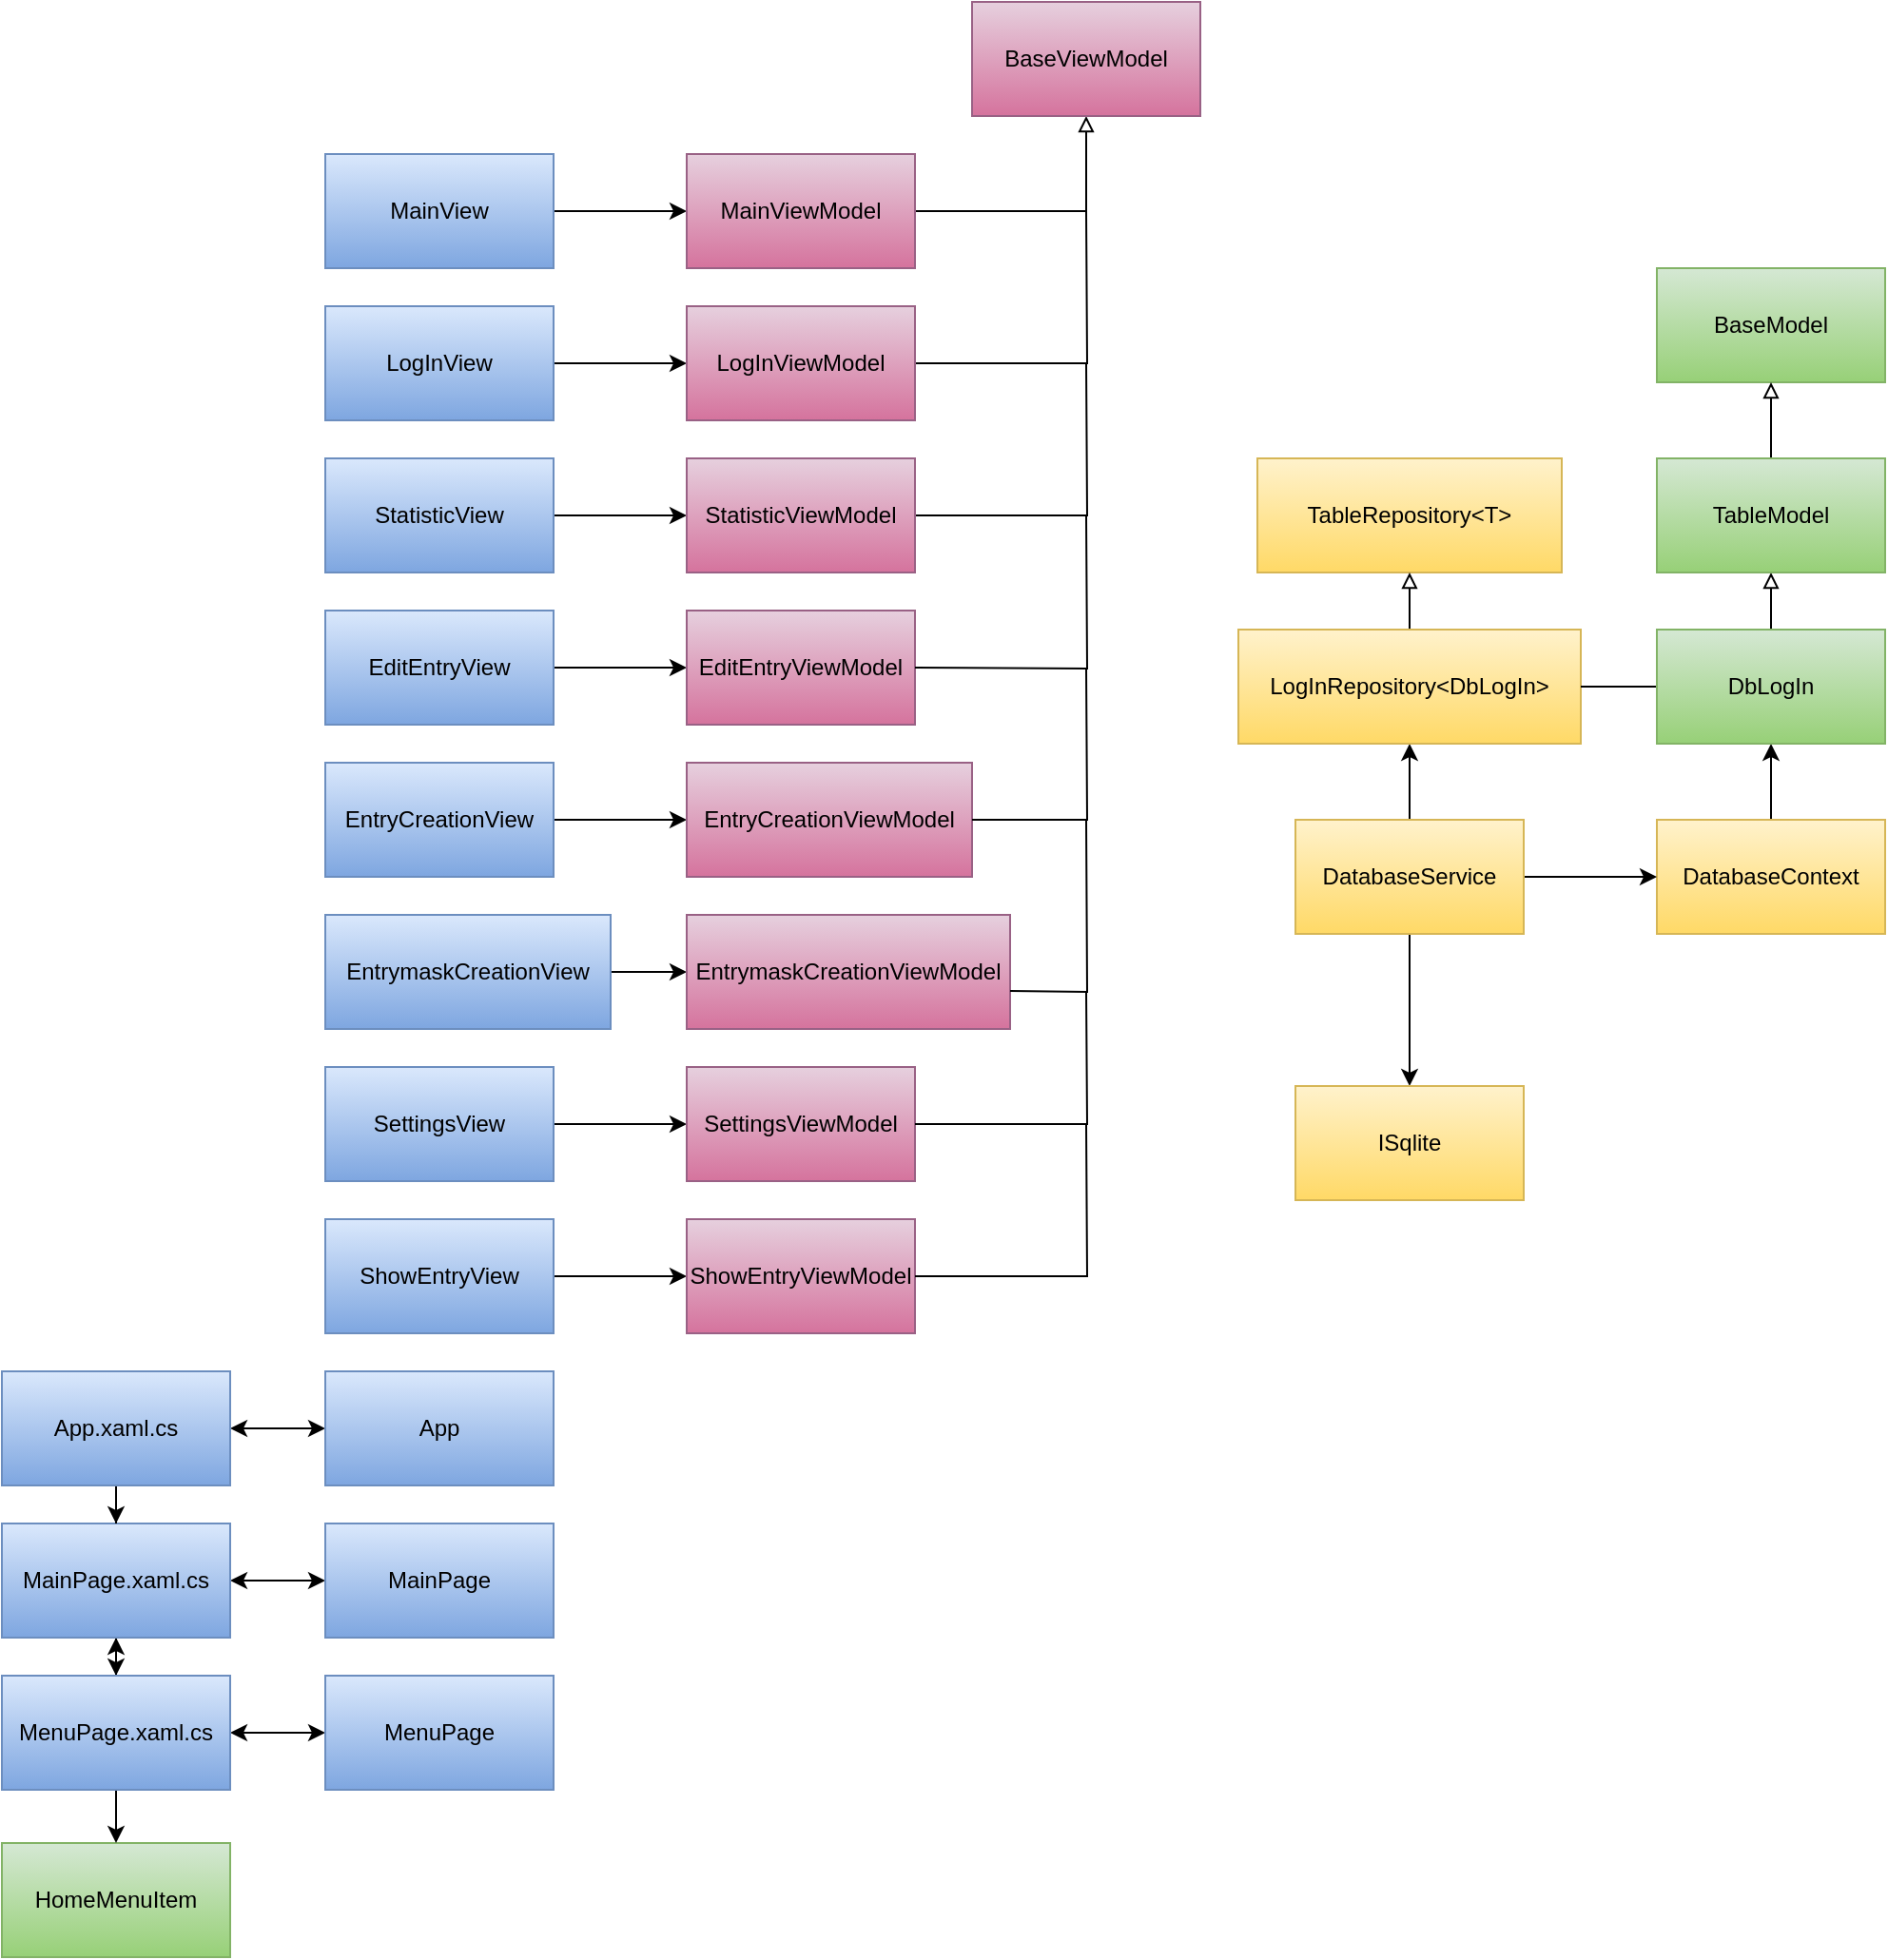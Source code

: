 <mxfile version="12.5.5" type="device"><diagram id="bxchNz5G9ao5M9TuGdvv" name="Seite-1"><mxGraphModel dx="1712" dy="519" grid="1" gridSize="10" guides="1" tooltips="1" connect="1" arrows="1" fold="1" page="1" pageScale="1" pageWidth="827" pageHeight="1169" math="0" shadow="0"><root><mxCell id="0"/><mxCell id="1" parent="0"/><mxCell id="k3gk96IBBm99Vdr0yhYS-24" value="" style="edgeStyle=orthogonalEdgeStyle;rounded=0;orthogonalLoop=1;jettySize=auto;html=1;" edge="1" parent="1" source="k3gk96IBBm99Vdr0yhYS-1" target="k3gk96IBBm99Vdr0yhYS-16"><mxGeometry relative="1" as="geometry"/></mxCell><mxCell id="k3gk96IBBm99Vdr0yhYS-1" value="MainView" style="rounded=0;whiteSpace=wrap;html=1;gradientColor=#7ea6e0;fillColor=#dae8fc;strokeColor=#6c8ebf;" vertex="1" parent="1"><mxGeometry x="100" y="100" width="120" height="60" as="geometry"/></mxCell><mxCell id="k3gk96IBBm99Vdr0yhYS-25" value="" style="edgeStyle=orthogonalEdgeStyle;rounded=0;orthogonalLoop=1;jettySize=auto;html=1;" edge="1" parent="1" source="k3gk96IBBm99Vdr0yhYS-3" target="k3gk96IBBm99Vdr0yhYS-17"><mxGeometry relative="1" as="geometry"/></mxCell><mxCell id="k3gk96IBBm99Vdr0yhYS-3" value="LogInView" style="rounded=0;whiteSpace=wrap;html=1;gradientColor=#7ea6e0;fillColor=#dae8fc;strokeColor=#6c8ebf;" vertex="1" parent="1"><mxGeometry x="100" y="180" width="120" height="60" as="geometry"/></mxCell><mxCell id="k3gk96IBBm99Vdr0yhYS-2" value="&lt;span style=&quot;color: rgba(0 , 0 , 0 , 0) ; font-family: monospace ; font-size: 0px&quot;&gt;%3CmxGraphModel%3E%3Croot%3E%3CmxCell%20id%3D%220%22%2F%3E%3CmxCell%20id%3D%221%22%20parent%3D%220%22%2F%3E%3CmxCell%20id%3D%222%22%20value%3D%22MainView%22%20style%3D%22rounded%3D0%3BwhiteSpace%3Dwrap%3Bhtml%3D1%3BgradientColor%3D%237ea6e0%3BfillColor%3D%23dae8fc%3BstrokeColor%3D%236c8ebf%3B%22%20vertex%3D%221%22%20parent%3D%221%22%3E%3CmxGeometry%20x%3D%22140%22%20y%3D%22160%22%20width%3D%22120%22%20height%3D%2260%22%20as%3D%22geometry%22%2F%3E%3C%2FmxCell%3E%3C%2Froot%3E%3C%2FmxGraphModel%3E&lt;/span&gt;" style="text;html=1;align=center;verticalAlign=middle;resizable=0;points=[];autosize=1;" vertex="1" parent="1"><mxGeometry x="165" y="220" width="20" height="20" as="geometry"/></mxCell><mxCell id="k3gk96IBBm99Vdr0yhYS-73" value="" style="edgeStyle=orthogonalEdgeStyle;rounded=0;orthogonalLoop=1;jettySize=auto;html=1;startArrow=classic;startFill=1;endArrow=classic;endFill=1;" edge="1" parent="1" source="k3gk96IBBm99Vdr0yhYS-7" target="k3gk96IBBm99Vdr0yhYS-72"><mxGeometry relative="1" as="geometry"/></mxCell><mxCell id="k3gk96IBBm99Vdr0yhYS-7" value="App" style="rounded=0;whiteSpace=wrap;html=1;gradientColor=#7ea6e0;fillColor=#dae8fc;strokeColor=#6c8ebf;" vertex="1" parent="1"><mxGeometry x="100" y="740" width="120" height="60" as="geometry"/></mxCell><mxCell id="k3gk96IBBm99Vdr0yhYS-27" value="" style="edgeStyle=orthogonalEdgeStyle;rounded=0;orthogonalLoop=1;jettySize=auto;html=1;" edge="1" parent="1" source="k3gk96IBBm99Vdr0yhYS-8" target="k3gk96IBBm99Vdr0yhYS-18"><mxGeometry relative="1" as="geometry"/></mxCell><mxCell id="k3gk96IBBm99Vdr0yhYS-8" value="EditEntryView" style="rounded=0;whiteSpace=wrap;html=1;gradientColor=#7ea6e0;fillColor=#dae8fc;strokeColor=#6c8ebf;" vertex="1" parent="1"><mxGeometry x="100" y="340" width="120" height="60" as="geometry"/></mxCell><mxCell id="k3gk96IBBm99Vdr0yhYS-28" value="" style="edgeStyle=orthogonalEdgeStyle;rounded=0;orthogonalLoop=1;jettySize=auto;html=1;" edge="1" parent="1" source="k3gk96IBBm99Vdr0yhYS-9" target="k3gk96IBBm99Vdr0yhYS-20"><mxGeometry relative="1" as="geometry"/></mxCell><mxCell id="k3gk96IBBm99Vdr0yhYS-9" value="EntryCreationView" style="rounded=0;whiteSpace=wrap;html=1;gradientColor=#7ea6e0;fillColor=#dae8fc;strokeColor=#6c8ebf;" vertex="1" parent="1"><mxGeometry x="100" y="420" width="120" height="60" as="geometry"/></mxCell><mxCell id="k3gk96IBBm99Vdr0yhYS-29" value="" style="edgeStyle=orthogonalEdgeStyle;rounded=0;orthogonalLoop=1;jettySize=auto;html=1;" edge="1" parent="1" source="k3gk96IBBm99Vdr0yhYS-10" target="k3gk96IBBm99Vdr0yhYS-21"><mxGeometry relative="1" as="geometry"/></mxCell><mxCell id="k3gk96IBBm99Vdr0yhYS-10" value="EntrymaskCreationView" style="rounded=0;whiteSpace=wrap;html=1;gradientColor=#7ea6e0;fillColor=#dae8fc;strokeColor=#6c8ebf;" vertex="1" parent="1"><mxGeometry x="100" y="500" width="150" height="60" as="geometry"/></mxCell><mxCell id="k3gk96IBBm99Vdr0yhYS-65" value="" style="edgeStyle=orthogonalEdgeStyle;rounded=0;orthogonalLoop=1;jettySize=auto;html=1;endArrow=classic;endFill=1;startArrow=classic;startFill=1;" edge="1" parent="1" source="k3gk96IBBm99Vdr0yhYS-11" target="k3gk96IBBm99Vdr0yhYS-63"><mxGeometry relative="1" as="geometry"/></mxCell><mxCell id="k3gk96IBBm99Vdr0yhYS-11" value="MainPage" style="rounded=0;whiteSpace=wrap;html=1;gradientColor=#7ea6e0;fillColor=#dae8fc;strokeColor=#6c8ebf;" vertex="1" parent="1"><mxGeometry x="100" y="820" width="120" height="60" as="geometry"/></mxCell><mxCell id="k3gk96IBBm99Vdr0yhYS-66" value="" style="edgeStyle=orthogonalEdgeStyle;rounded=0;orthogonalLoop=1;jettySize=auto;html=1;startArrow=classic;startFill=1;endArrow=classic;endFill=1;" edge="1" parent="1" source="k3gk96IBBm99Vdr0yhYS-12" target="k3gk96IBBm99Vdr0yhYS-64"><mxGeometry relative="1" as="geometry"/></mxCell><mxCell id="k3gk96IBBm99Vdr0yhYS-12" value="MenuPage" style="rounded=0;whiteSpace=wrap;html=1;gradientColor=#7ea6e0;fillColor=#dae8fc;strokeColor=#6c8ebf;" vertex="1" parent="1"><mxGeometry x="100" y="900" width="120" height="60" as="geometry"/></mxCell><mxCell id="k3gk96IBBm99Vdr0yhYS-30" value="" style="edgeStyle=orthogonalEdgeStyle;rounded=0;orthogonalLoop=1;jettySize=auto;html=1;" edge="1" parent="1" source="k3gk96IBBm99Vdr0yhYS-13" target="k3gk96IBBm99Vdr0yhYS-22"><mxGeometry relative="1" as="geometry"/></mxCell><mxCell id="k3gk96IBBm99Vdr0yhYS-13" value="SettingsView" style="rounded=0;whiteSpace=wrap;html=1;gradientColor=#7ea6e0;fillColor=#dae8fc;strokeColor=#6c8ebf;" vertex="1" parent="1"><mxGeometry x="100" y="580" width="120" height="60" as="geometry"/></mxCell><mxCell id="k3gk96IBBm99Vdr0yhYS-31" value="" style="edgeStyle=orthogonalEdgeStyle;rounded=0;orthogonalLoop=1;jettySize=auto;html=1;" edge="1" parent="1" source="k3gk96IBBm99Vdr0yhYS-14" target="k3gk96IBBm99Vdr0yhYS-23"><mxGeometry relative="1" as="geometry"/></mxCell><mxCell id="k3gk96IBBm99Vdr0yhYS-14" value="ShowEntryView" style="rounded=0;whiteSpace=wrap;html=1;gradientColor=#7ea6e0;fillColor=#dae8fc;strokeColor=#6c8ebf;" vertex="1" parent="1"><mxGeometry x="100" y="660" width="120" height="60" as="geometry"/></mxCell><mxCell id="k3gk96IBBm99Vdr0yhYS-26" value="" style="edgeStyle=orthogonalEdgeStyle;rounded=0;orthogonalLoop=1;jettySize=auto;html=1;" edge="1" parent="1" source="k3gk96IBBm99Vdr0yhYS-15" target="k3gk96IBBm99Vdr0yhYS-19"><mxGeometry relative="1" as="geometry"/></mxCell><mxCell id="k3gk96IBBm99Vdr0yhYS-15" value="StatisticView" style="rounded=0;whiteSpace=wrap;html=1;gradientColor=#7ea6e0;fillColor=#dae8fc;strokeColor=#6c8ebf;" vertex="1" parent="1"><mxGeometry x="100" y="260" width="120" height="60" as="geometry"/></mxCell><mxCell id="k3gk96IBBm99Vdr0yhYS-34" value="" style="edgeStyle=orthogonalEdgeStyle;rounded=0;orthogonalLoop=1;jettySize=auto;html=1;entryX=0.5;entryY=1;entryDx=0;entryDy=0;endArrow=block;endFill=0;" edge="1" parent="1" source="k3gk96IBBm99Vdr0yhYS-16" target="k3gk96IBBm99Vdr0yhYS-32"><mxGeometry relative="1" as="geometry"><mxPoint x="490" y="130" as="targetPoint"/></mxGeometry></mxCell><mxCell id="k3gk96IBBm99Vdr0yhYS-16" value="MainViewModel" style="rounded=0;whiteSpace=wrap;html=1;gradientColor=#d5739d;fillColor=#e6d0de;strokeColor=#996185;" vertex="1" parent="1"><mxGeometry x="290" y="100" width="120" height="60" as="geometry"/></mxCell><mxCell id="k3gk96IBBm99Vdr0yhYS-36" value="" style="edgeStyle=orthogonalEdgeStyle;rounded=0;orthogonalLoop=1;jettySize=auto;html=1;endArrow=none;endFill=0;" edge="1" parent="1" source="k3gk96IBBm99Vdr0yhYS-17"><mxGeometry relative="1" as="geometry"><mxPoint x="500" y="130" as="targetPoint"/></mxGeometry></mxCell><mxCell id="k3gk96IBBm99Vdr0yhYS-17" value="LogInViewModel" style="rounded=0;whiteSpace=wrap;html=1;gradientColor=#d5739d;fillColor=#e6d0de;strokeColor=#996185;" vertex="1" parent="1"><mxGeometry x="290" y="180" width="120" height="60" as="geometry"/></mxCell><mxCell id="k3gk96IBBm99Vdr0yhYS-18" value="EditEntryViewModel" style="rounded=0;whiteSpace=wrap;html=1;gradientColor=#d5739d;fillColor=#e6d0de;strokeColor=#996185;" vertex="1" parent="1"><mxGeometry x="290" y="340" width="120" height="60" as="geometry"/></mxCell><mxCell id="k3gk96IBBm99Vdr0yhYS-38" value="" style="edgeStyle=orthogonalEdgeStyle;rounded=0;orthogonalLoop=1;jettySize=auto;html=1;endArrow=none;endFill=0;" edge="1" parent="1" source="k3gk96IBBm99Vdr0yhYS-19"><mxGeometry relative="1" as="geometry"><mxPoint x="500" y="210" as="targetPoint"/></mxGeometry></mxCell><mxCell id="k3gk96IBBm99Vdr0yhYS-19" value="StatisticViewModel" style="rounded=0;whiteSpace=wrap;html=1;gradientColor=#d5739d;fillColor=#e6d0de;strokeColor=#996185;" vertex="1" parent="1"><mxGeometry x="290" y="260" width="120" height="60" as="geometry"/></mxCell><mxCell id="k3gk96IBBm99Vdr0yhYS-20" value="EntryCreationViewModel" style="rounded=0;whiteSpace=wrap;html=1;gradientColor=#d5739d;fillColor=#e6d0de;strokeColor=#996185;" vertex="1" parent="1"><mxGeometry x="290" y="420" width="150" height="60" as="geometry"/></mxCell><mxCell id="k3gk96IBBm99Vdr0yhYS-21" value="EntrymaskCreationViewModel" style="rounded=0;whiteSpace=wrap;html=1;gradientColor=#d5739d;fillColor=#e6d0de;strokeColor=#996185;" vertex="1" parent="1"><mxGeometry x="290" y="500" width="170" height="60" as="geometry"/></mxCell><mxCell id="k3gk96IBBm99Vdr0yhYS-22" value="SettingsViewModel" style="rounded=0;whiteSpace=wrap;html=1;gradientColor=#d5739d;fillColor=#e6d0de;strokeColor=#996185;" vertex="1" parent="1"><mxGeometry x="290" y="580" width="120" height="60" as="geometry"/></mxCell><mxCell id="k3gk96IBBm99Vdr0yhYS-23" value="ShowEntryViewModel" style="rounded=0;whiteSpace=wrap;html=1;gradientColor=#d5739d;fillColor=#e6d0de;strokeColor=#996185;" vertex="1" parent="1"><mxGeometry x="290" y="660" width="120" height="60" as="geometry"/></mxCell><mxCell id="k3gk96IBBm99Vdr0yhYS-32" value="BaseViewModel" style="rounded=0;whiteSpace=wrap;html=1;gradientColor=#d5739d;fillColor=#e6d0de;strokeColor=#996185;" vertex="1" parent="1"><mxGeometry x="440" y="20" width="120" height="60" as="geometry"/></mxCell><mxCell id="k3gk96IBBm99Vdr0yhYS-39" value="" style="edgeStyle=orthogonalEdgeStyle;rounded=0;orthogonalLoop=1;jettySize=auto;html=1;endArrow=none;endFill=0;" edge="1" parent="1"><mxGeometry relative="1" as="geometry"><mxPoint x="410" y="370" as="sourcePoint"/><mxPoint x="500" y="290" as="targetPoint"/></mxGeometry></mxCell><mxCell id="k3gk96IBBm99Vdr0yhYS-40" value="" style="edgeStyle=orthogonalEdgeStyle;rounded=0;orthogonalLoop=1;jettySize=auto;html=1;endArrow=none;endFill=0;exitX=1;exitY=0.5;exitDx=0;exitDy=0;" edge="1" parent="1" source="k3gk96IBBm99Vdr0yhYS-20"><mxGeometry relative="1" as="geometry"><mxPoint x="450" y="450" as="sourcePoint"/><mxPoint x="500" y="370" as="targetPoint"/></mxGeometry></mxCell><mxCell id="k3gk96IBBm99Vdr0yhYS-41" value="" style="edgeStyle=orthogonalEdgeStyle;rounded=0;orthogonalLoop=1;jettySize=auto;html=1;endArrow=none;endFill=0;exitX=1;exitY=0.5;exitDx=0;exitDy=0;" edge="1" parent="1"><mxGeometry relative="1" as="geometry"><mxPoint x="460" y="540" as="sourcePoint"/><mxPoint x="500" y="450" as="targetPoint"/></mxGeometry></mxCell><mxCell id="k3gk96IBBm99Vdr0yhYS-42" value="" style="edgeStyle=orthogonalEdgeStyle;rounded=0;orthogonalLoop=1;jettySize=auto;html=1;endArrow=none;endFill=0;exitX=1;exitY=0.5;exitDx=0;exitDy=0;" edge="1" parent="1" source="k3gk96IBBm99Vdr0yhYS-22"><mxGeometry relative="1" as="geometry"><mxPoint x="440" y="620" as="sourcePoint"/><mxPoint x="500" y="540" as="targetPoint"/></mxGeometry></mxCell><mxCell id="k3gk96IBBm99Vdr0yhYS-43" value="" style="edgeStyle=orthogonalEdgeStyle;rounded=0;orthogonalLoop=1;jettySize=auto;html=1;endArrow=none;endFill=0;exitX=1;exitY=0.5;exitDx=0;exitDy=0;" edge="1" parent="1" source="k3gk96IBBm99Vdr0yhYS-23"><mxGeometry relative="1" as="geometry"><mxPoint x="440" y="690" as="sourcePoint"/><mxPoint x="500" y="610" as="targetPoint"/></mxGeometry></mxCell><mxCell id="k3gk96IBBm99Vdr0yhYS-58" value="" style="edgeStyle=orthogonalEdgeStyle;rounded=0;orthogonalLoop=1;jettySize=auto;html=1;endArrow=classic;endFill=1;" edge="1" parent="1" source="k3gk96IBBm99Vdr0yhYS-44" target="k3gk96IBBm99Vdr0yhYS-48"><mxGeometry relative="1" as="geometry"/></mxCell><mxCell id="k3gk96IBBm99Vdr0yhYS-44" value="DatabaseContext" style="rounded=0;whiteSpace=wrap;html=1;gradientColor=#ffd966;fillColor=#fff2cc;strokeColor=#d6b656;" vertex="1" parent="1"><mxGeometry x="800" y="450" width="120" height="60" as="geometry"/></mxCell><mxCell id="k3gk96IBBm99Vdr0yhYS-59" value="" style="edgeStyle=orthogonalEdgeStyle;rounded=0;orthogonalLoop=1;jettySize=auto;html=1;endArrow=classic;endFill=1;" edge="1" parent="1" source="k3gk96IBBm99Vdr0yhYS-45" target="k3gk96IBBm99Vdr0yhYS-47"><mxGeometry relative="1" as="geometry"/></mxCell><mxCell id="k3gk96IBBm99Vdr0yhYS-60" value="" style="edgeStyle=orthogonalEdgeStyle;rounded=0;orthogonalLoop=1;jettySize=auto;html=1;endArrow=classic;endFill=1;" edge="1" parent="1" source="k3gk96IBBm99Vdr0yhYS-45" target="k3gk96IBBm99Vdr0yhYS-44"><mxGeometry relative="1" as="geometry"/></mxCell><mxCell id="k3gk96IBBm99Vdr0yhYS-71" value="" style="edgeStyle=orthogonalEdgeStyle;rounded=0;orthogonalLoop=1;jettySize=auto;html=1;startArrow=none;startFill=0;endArrow=classic;endFill=1;entryX=0.5;entryY=0;entryDx=0;entryDy=0;" edge="1" parent="1" source="k3gk96IBBm99Vdr0yhYS-45" target="k3gk96IBBm99Vdr0yhYS-49"><mxGeometry relative="1" as="geometry"><mxPoint x="670" y="590" as="targetPoint"/></mxGeometry></mxCell><mxCell id="k3gk96IBBm99Vdr0yhYS-45" value="DatabaseService" style="rounded=0;whiteSpace=wrap;html=1;gradientColor=#ffd966;fillColor=#fff2cc;strokeColor=#d6b656;" vertex="1" parent="1"><mxGeometry x="610" y="450" width="120" height="60" as="geometry"/></mxCell><mxCell id="k3gk96IBBm99Vdr0yhYS-46" value="TableRepository&amp;lt;T&amp;gt;" style="rounded=0;whiteSpace=wrap;html=1;gradientColor=#ffd966;fillColor=#fff2cc;strokeColor=#d6b656;" vertex="1" parent="1"><mxGeometry x="590" y="260" width="160" height="60" as="geometry"/></mxCell><mxCell id="k3gk96IBBm99Vdr0yhYS-55" value="" style="edgeStyle=orthogonalEdgeStyle;rounded=0;orthogonalLoop=1;jettySize=auto;html=1;endArrow=block;endFill=0;" edge="1" parent="1" source="k3gk96IBBm99Vdr0yhYS-47" target="k3gk96IBBm99Vdr0yhYS-46"><mxGeometry relative="1" as="geometry"/></mxCell><mxCell id="k3gk96IBBm99Vdr0yhYS-47" value="LogInRepository&amp;lt;DbLogIn&amp;gt;" style="rounded=0;whiteSpace=wrap;html=1;gradientColor=#ffd966;fillColor=#fff2cc;strokeColor=#d6b656;" vertex="1" parent="1"><mxGeometry x="580" y="350" width="180" height="60" as="geometry"/></mxCell><mxCell id="k3gk96IBBm99Vdr0yhYS-56" value="" style="edgeStyle=orthogonalEdgeStyle;rounded=0;orthogonalLoop=1;jettySize=auto;html=1;endArrow=none;endFill=0;" edge="1" parent="1" source="k3gk96IBBm99Vdr0yhYS-48" target="k3gk96IBBm99Vdr0yhYS-47"><mxGeometry relative="1" as="geometry"/></mxCell><mxCell id="k3gk96IBBm99Vdr0yhYS-61" value="" style="edgeStyle=orthogonalEdgeStyle;rounded=0;orthogonalLoop=1;jettySize=auto;html=1;endArrow=block;endFill=0;" edge="1" parent="1" source="k3gk96IBBm99Vdr0yhYS-48" target="k3gk96IBBm99Vdr0yhYS-51"><mxGeometry relative="1" as="geometry"/></mxCell><mxCell id="k3gk96IBBm99Vdr0yhYS-48" value="DbLogIn" style="rounded=0;whiteSpace=wrap;html=1;gradientColor=#97d077;fillColor=#d5e8d4;strokeColor=#82b366;" vertex="1" parent="1"><mxGeometry x="800" y="350" width="120" height="60" as="geometry"/></mxCell><mxCell id="k3gk96IBBm99Vdr0yhYS-49" value="ISqlite" style="rounded=0;whiteSpace=wrap;html=1;gradientColor=#ffd966;fillColor=#fff2cc;strokeColor=#d6b656;" vertex="1" parent="1"><mxGeometry x="610" y="590" width="120" height="60" as="geometry"/></mxCell><mxCell id="k3gk96IBBm99Vdr0yhYS-50" value="BaseModel" style="rounded=0;whiteSpace=wrap;html=1;gradientColor=#97d077;fillColor=#d5e8d4;strokeColor=#82b366;" vertex="1" parent="1"><mxGeometry x="800" y="160" width="120" height="60" as="geometry"/></mxCell><mxCell id="k3gk96IBBm99Vdr0yhYS-57" value="" style="edgeStyle=orthogonalEdgeStyle;rounded=0;orthogonalLoop=1;jettySize=auto;html=1;endArrow=block;endFill=0;" edge="1" parent="1" source="k3gk96IBBm99Vdr0yhYS-51" target="k3gk96IBBm99Vdr0yhYS-50"><mxGeometry relative="1" as="geometry"/></mxCell><mxCell id="k3gk96IBBm99Vdr0yhYS-51" value="TableModel" style="rounded=0;whiteSpace=wrap;html=1;gradientColor=#97d077;fillColor=#d5e8d4;strokeColor=#82b366;" vertex="1" parent="1"><mxGeometry x="800" y="260" width="120" height="60" as="geometry"/></mxCell><mxCell id="k3gk96IBBm99Vdr0yhYS-54" value="HomeMenuItem" style="rounded=0;whiteSpace=wrap;html=1;gradientColor=#97d077;fillColor=#d5e8d4;strokeColor=#82b366;" vertex="1" parent="1"><mxGeometry x="-70" y="988" width="120" height="60" as="geometry"/></mxCell><mxCell id="k3gk96IBBm99Vdr0yhYS-67" value="" style="edgeStyle=orthogonalEdgeStyle;rounded=0;orthogonalLoop=1;jettySize=auto;html=1;startArrow=classic;startFill=1;endArrow=classic;endFill=1;" edge="1" parent="1" source="k3gk96IBBm99Vdr0yhYS-63" target="k3gk96IBBm99Vdr0yhYS-64"><mxGeometry relative="1" as="geometry"/></mxCell><mxCell id="k3gk96IBBm99Vdr0yhYS-63" value="MainPage.xaml.cs" style="rounded=0;whiteSpace=wrap;html=1;gradientColor=#7ea6e0;fillColor=#dae8fc;strokeColor=#6c8ebf;" vertex="1" parent="1"><mxGeometry x="-70" y="820" width="120" height="60" as="geometry"/></mxCell><mxCell id="k3gk96IBBm99Vdr0yhYS-69" value="" style="edgeStyle=orthogonalEdgeStyle;rounded=0;orthogonalLoop=1;jettySize=auto;html=1;startArrow=none;startFill=0;endArrow=classic;endFill=1;" edge="1" parent="1" source="k3gk96IBBm99Vdr0yhYS-64" target="k3gk96IBBm99Vdr0yhYS-54"><mxGeometry relative="1" as="geometry"/></mxCell><mxCell id="k3gk96IBBm99Vdr0yhYS-64" value="MenuPage.xaml.cs" style="rounded=0;whiteSpace=wrap;html=1;gradientColor=#7ea6e0;fillColor=#dae8fc;strokeColor=#6c8ebf;" vertex="1" parent="1"><mxGeometry x="-70" y="900" width="120" height="60" as="geometry"/></mxCell><mxCell id="k3gk96IBBm99Vdr0yhYS-74" value="" style="edgeStyle=orthogonalEdgeStyle;rounded=0;orthogonalLoop=1;jettySize=auto;html=1;startArrow=none;startFill=0;endArrow=classic;endFill=1;" edge="1" parent="1" source="k3gk96IBBm99Vdr0yhYS-72" target="k3gk96IBBm99Vdr0yhYS-63"><mxGeometry relative="1" as="geometry"/></mxCell><mxCell id="k3gk96IBBm99Vdr0yhYS-72" value="App.xaml.cs" style="rounded=0;whiteSpace=wrap;html=1;gradientColor=#7ea6e0;fillColor=#dae8fc;strokeColor=#6c8ebf;" vertex="1" parent="1"><mxGeometry x="-70" y="740" width="120" height="60" as="geometry"/></mxCell></root></mxGraphModel></diagram></mxfile>